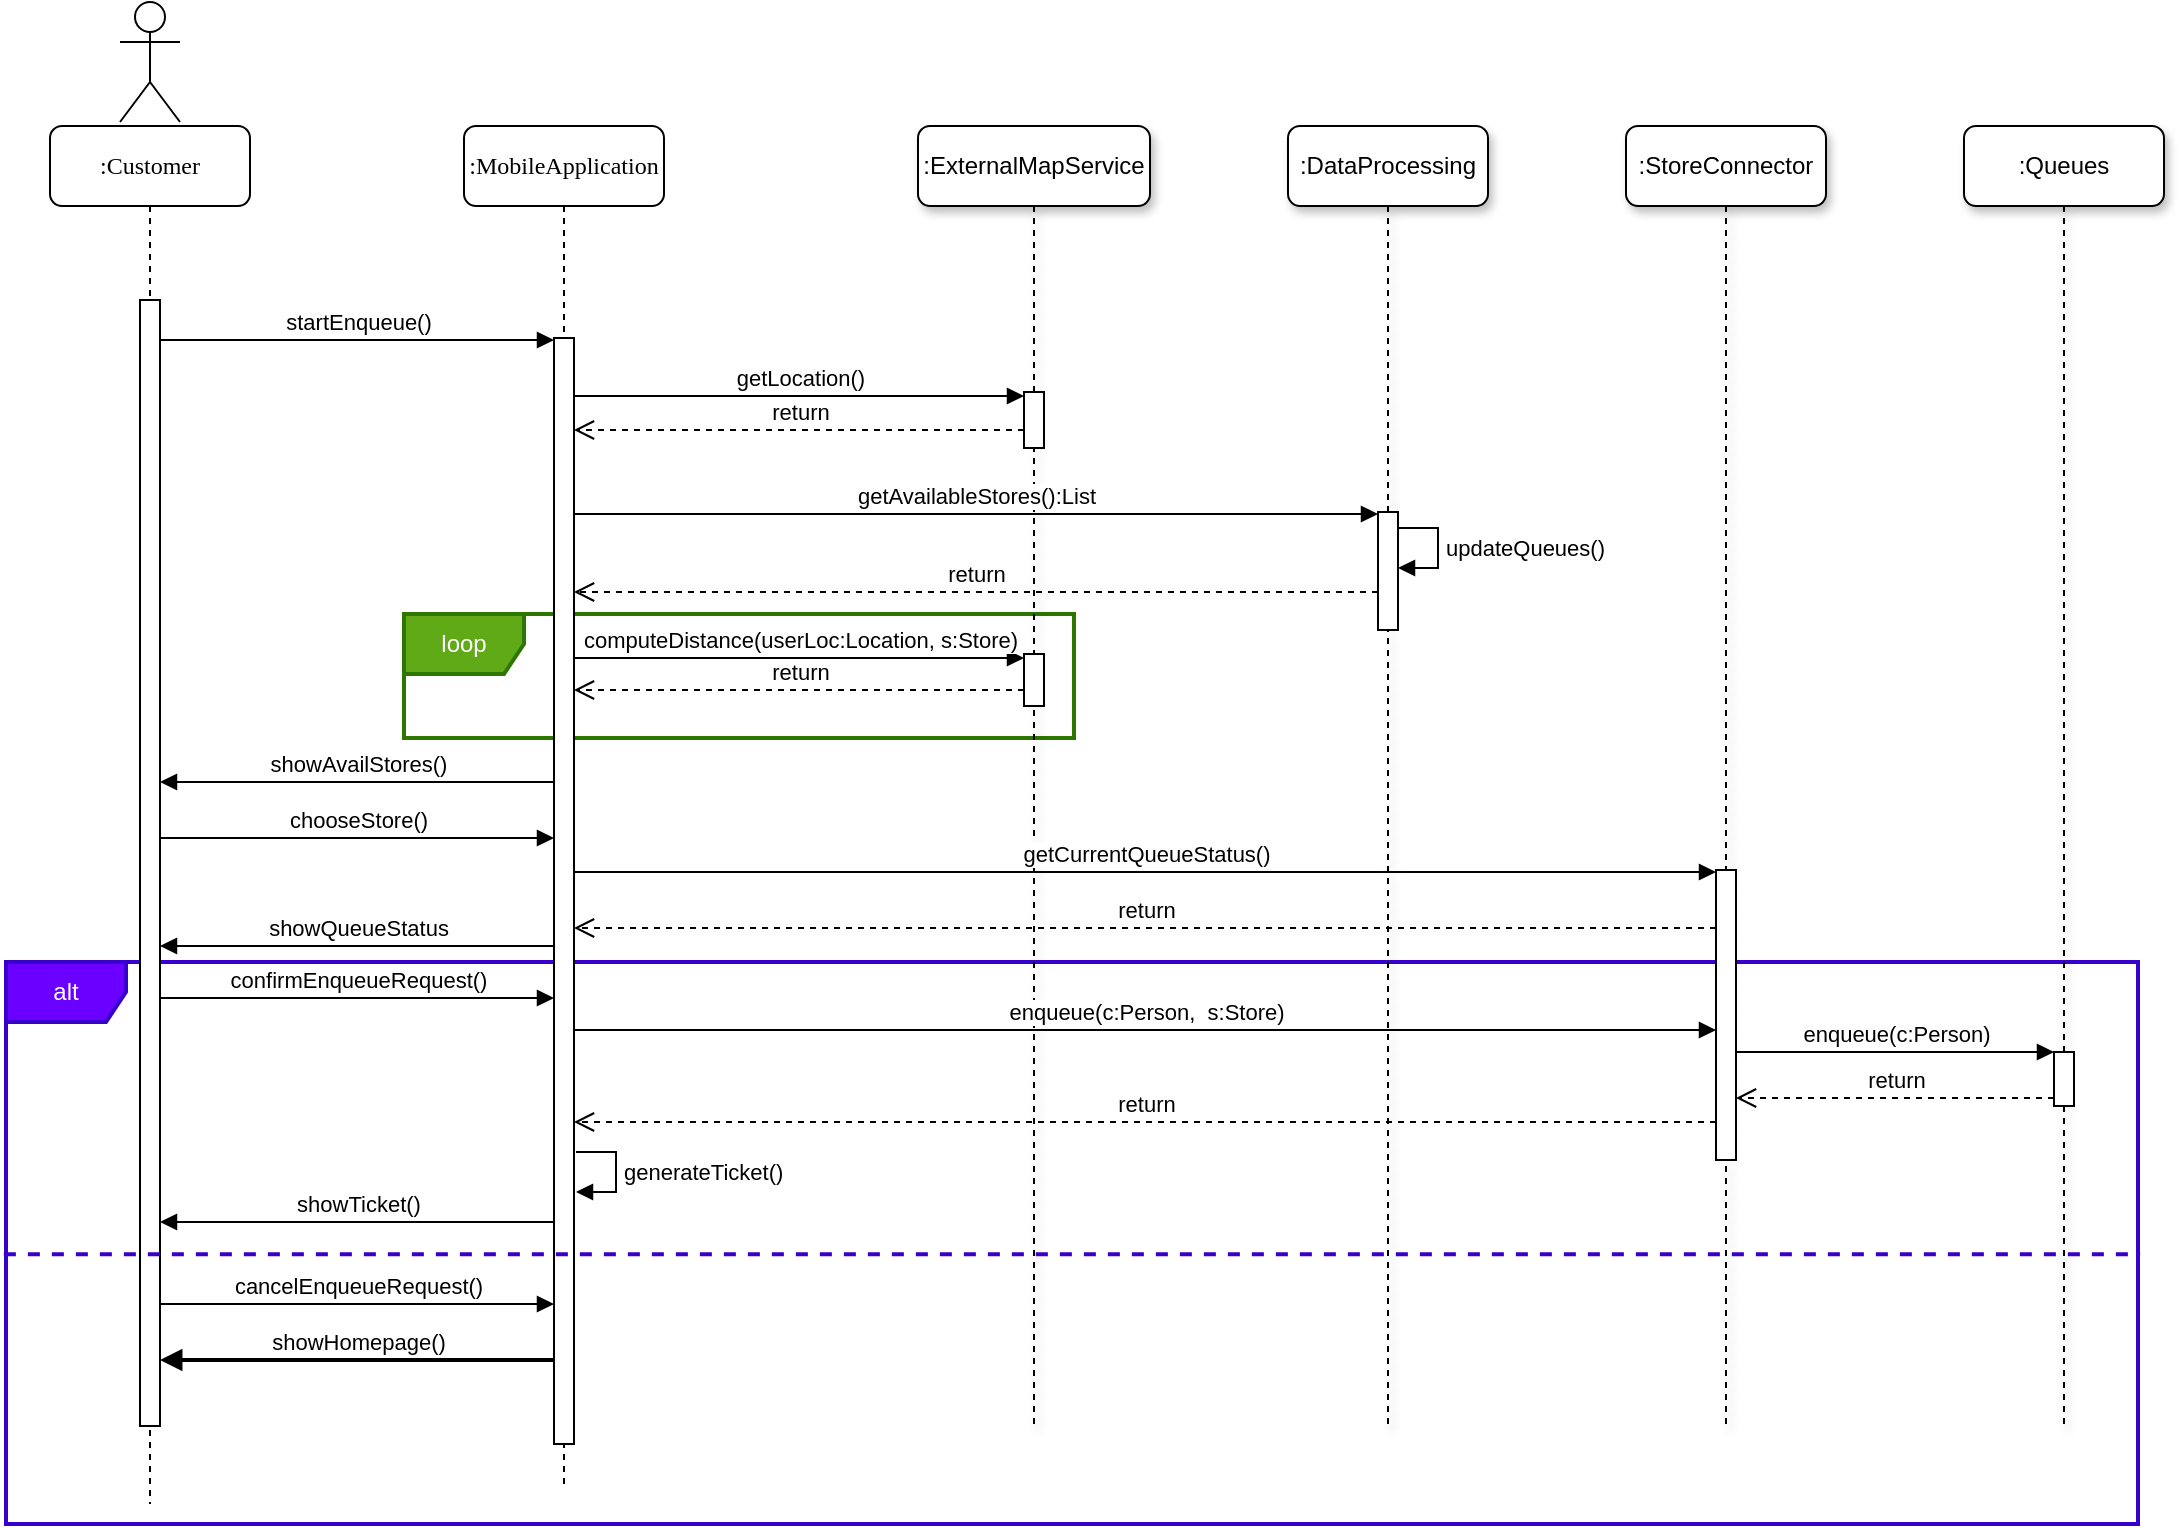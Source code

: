<mxfile version="14.1.8" type="device"><diagram name="Page-1" id="13e1069c-82ec-6db2-03f1-153e76fe0fe0"><mxGraphModel dx="1422" dy="828" grid="0" gridSize="10" guides="1" tooltips="1" connect="1" arrows="1" fold="1" page="1" pageScale="1" pageWidth="1100" pageHeight="850" background="none" math="0" shadow="0"><root><mxCell id="0"/><mxCell id="1" parent="0"/><mxCell id="lIzOskPbsVTF9RIAqZBn-39" value="alt" style="shape=umlFrame;whiteSpace=wrap;html=1;fillColor=#6a00ff;strokeColor=#3700CC;fontColor=#ffffff;strokeWidth=2;" vertex="1" parent="1"><mxGeometry x="13" y="496" width="1066" height="281" as="geometry"/></mxCell><mxCell id="lIzOskPbsVTF9RIAqZBn-18" value="loop" style="shape=umlFrame;whiteSpace=wrap;html=1;fillColor=#60a917;strokeColor=#2D7600;fontColor=#ffffff;strokeWidth=2;" vertex="1" parent="1"><mxGeometry x="212" y="322" width="335" height="62" as="geometry"/></mxCell><mxCell id="7baba1c4bc27f4b0-2" value=":MobileApplication" style="shape=umlLifeline;perimeter=lifelinePerimeter;whiteSpace=wrap;html=1;container=1;collapsible=0;recursiveResize=0;outlineConnect=0;rounded=1;shadow=0;comic=0;labelBackgroundColor=none;strokeWidth=1;fontFamily=Verdana;fontSize=12;align=center;" parent="1" vertex="1"><mxGeometry x="242" y="78" width="100" height="682" as="geometry"/></mxCell><mxCell id="7baba1c4bc27f4b0-10" value="" style="html=1;points=[];perimeter=orthogonalPerimeter;rounded=0;shadow=0;comic=0;labelBackgroundColor=none;strokeWidth=1;fontFamily=Verdana;fontSize=12;align=center;" parent="7baba1c4bc27f4b0-2" vertex="1"><mxGeometry x="45" y="106" width="10" height="553" as="geometry"/></mxCell><mxCell id="7baba1c4bc27f4b0-8" value=":Customer" style="shape=umlLifeline;perimeter=lifelinePerimeter;whiteSpace=wrap;html=1;container=1;collapsible=0;recursiveResize=0;outlineConnect=0;rounded=1;shadow=0;comic=0;labelBackgroundColor=none;strokeWidth=1;fontFamily=Verdana;fontSize=12;align=center;" parent="1" vertex="1"><mxGeometry x="35" y="78" width="100" height="689" as="geometry"/></mxCell><mxCell id="7baba1c4bc27f4b0-9" value="" style="html=1;points=[];perimeter=orthogonalPerimeter;rounded=0;shadow=0;comic=0;labelBackgroundColor=none;strokeWidth=1;fontFamily=Verdana;fontSize=12;align=center;" parent="7baba1c4bc27f4b0-8" vertex="1"><mxGeometry x="45" y="87" width="10" height="563" as="geometry"/></mxCell><mxCell id="Qy9FHdCzN2HbcOrQwQrR-1" value="" style="shape=umlActor;verticalLabelPosition=bottom;verticalAlign=top;html=1;" parent="1" vertex="1"><mxGeometry x="70" y="16" width="30" height="60" as="geometry"/></mxCell><mxCell id="Qy9FHdCzN2HbcOrQwQrR-16" value=":DataProcessing" style="shape=umlLifeline;perimeter=lifelinePerimeter;whiteSpace=wrap;html=1;container=1;collapsible=0;recursiveResize=0;outlineConnect=0;rounded=1;shadow=1;glass=0;sketch=0;" parent="1" vertex="1"><mxGeometry x="654" y="78" width="100" height="650" as="geometry"/></mxCell><mxCell id="lIzOskPbsVTF9RIAqZBn-16" value="" style="html=1;points=[];perimeter=orthogonalPerimeter;" vertex="1" parent="Qy9FHdCzN2HbcOrQwQrR-16"><mxGeometry x="45" y="193" width="10" height="59" as="geometry"/></mxCell><mxCell id="lIzOskPbsVTF9RIAqZBn-31" value="updateQueues()" style="edgeStyle=orthogonalEdgeStyle;html=1;align=left;spacingLeft=2;endArrow=block;rounded=0;entryX=1;entryY=0;" edge="1" parent="Qy9FHdCzN2HbcOrQwQrR-16" source="lIzOskPbsVTF9RIAqZBn-16"><mxGeometry relative="1" as="geometry"><mxPoint x="50" y="201" as="sourcePoint"/><Array as="points"><mxPoint x="75" y="201"/><mxPoint x="75" y="221"/></Array><mxPoint x="55" y="221" as="targetPoint"/></mxGeometry></mxCell><mxCell id="Qy9FHdCzN2HbcOrQwQrR-18" value=":StoreConnector" style="shape=umlLifeline;perimeter=lifelinePerimeter;whiteSpace=wrap;html=1;container=1;collapsible=0;recursiveResize=0;outlineConnect=0;rounded=1;shadow=1;glass=0;sketch=0;" parent="1" vertex="1"><mxGeometry x="823" y="78" width="100" height="651" as="geometry"/></mxCell><mxCell id="lIzOskPbsVTF9RIAqZBn-33" value="" style="html=1;points=[];perimeter=orthogonalPerimeter;" vertex="1" parent="Qy9FHdCzN2HbcOrQwQrR-18"><mxGeometry x="45" y="372" width="10" height="145" as="geometry"/></mxCell><mxCell id="lIzOskPbsVTF9RIAqZBn-3" value="startEnqueue()" style="html=1;verticalAlign=bottom;endArrow=block;" edge="1" parent="1" source="7baba1c4bc27f4b0-9" target="7baba1c4bc27f4b0-10"><mxGeometry width="80" relative="1" as="geometry"><mxPoint x="444" y="368" as="sourcePoint"/><mxPoint x="524" y="368" as="targetPoint"/><Array as="points"><mxPoint x="265" y="185"/></Array></mxGeometry></mxCell><mxCell id="lIzOskPbsVTF9RIAqZBn-8" value=":Queues" style="shape=umlLifeline;perimeter=lifelinePerimeter;whiteSpace=wrap;html=1;container=1;collapsible=0;recursiveResize=0;outlineConnect=0;rounded=1;shadow=1;glass=0;sketch=0;" vertex="1" parent="1"><mxGeometry x="992" y="78" width="100" height="650" as="geometry"/></mxCell><mxCell id="lIzOskPbsVTF9RIAqZBn-34" value="" style="html=1;points=[];perimeter=orthogonalPerimeter;" vertex="1" parent="lIzOskPbsVTF9RIAqZBn-8"><mxGeometry x="45" y="463" width="10" height="27" as="geometry"/></mxCell><mxCell id="lIzOskPbsVTF9RIAqZBn-9" value=":ExternalMapService" style="shape=umlLifeline;perimeter=lifelinePerimeter;whiteSpace=wrap;html=1;container=1;collapsible=0;recursiveResize=0;outlineConnect=0;rounded=1;shadow=1;glass=0;sketch=0;" vertex="1" parent="1"><mxGeometry x="469" y="78" width="116" height="650" as="geometry"/></mxCell><mxCell id="lIzOskPbsVTF9RIAqZBn-12" value="" style="html=1;points=[];perimeter=orthogonalPerimeter;" vertex="1" parent="lIzOskPbsVTF9RIAqZBn-9"><mxGeometry x="53" y="133" width="10" height="28" as="geometry"/></mxCell><mxCell id="lIzOskPbsVTF9RIAqZBn-19" value="" style="html=1;points=[];perimeter=orthogonalPerimeter;" vertex="1" parent="lIzOskPbsVTF9RIAqZBn-9"><mxGeometry x="53" y="264" width="10" height="26" as="geometry"/></mxCell><mxCell id="lIzOskPbsVTF9RIAqZBn-10" value="showAvailStores()" style="html=1;verticalAlign=bottom;endArrow=block;" edge="1" parent="1" source="7baba1c4bc27f4b0-10" target="7baba1c4bc27f4b0-9"><mxGeometry width="80" relative="1" as="geometry"><mxPoint x="154" y="235" as="sourcePoint"/><mxPoint x="234" y="235" as="targetPoint"/><Array as="points"><mxPoint x="197" y="406"/></Array></mxGeometry></mxCell><mxCell id="lIzOskPbsVTF9RIAqZBn-13" value="getLocation()" style="html=1;verticalAlign=bottom;endArrow=block;" edge="1" parent="1" source="7baba1c4bc27f4b0-10" target="lIzOskPbsVTF9RIAqZBn-12"><mxGeometry width="80" relative="1" as="geometry"><mxPoint x="521" y="370" as="sourcePoint"/><mxPoint x="601" y="370" as="targetPoint"/><Array as="points"><mxPoint x="389" y="213"/></Array></mxGeometry></mxCell><mxCell id="lIzOskPbsVTF9RIAqZBn-14" value="return" style="html=1;verticalAlign=bottom;endArrow=open;dashed=1;endSize=8;" edge="1" parent="1" source="lIzOskPbsVTF9RIAqZBn-12" target="7baba1c4bc27f4b0-10"><mxGeometry relative="1" as="geometry"><mxPoint x="601" y="370" as="sourcePoint"/><mxPoint x="521" y="370" as="targetPoint"/><Array as="points"><mxPoint x="389" y="230"/></Array></mxGeometry></mxCell><mxCell id="lIzOskPbsVTF9RIAqZBn-15" value="getAvailableStores():List" style="html=1;verticalAlign=bottom;endArrow=block;" edge="1" parent="1" source="7baba1c4bc27f4b0-10" target="lIzOskPbsVTF9RIAqZBn-16"><mxGeometry width="80" relative="1" as="geometry"><mxPoint x="521" y="370" as="sourcePoint"/><mxPoint x="601" y="370" as="targetPoint"/><Array as="points"><mxPoint x="481" y="272"/></Array></mxGeometry></mxCell><mxCell id="lIzOskPbsVTF9RIAqZBn-17" value="return" style="html=1;verticalAlign=bottom;endArrow=open;dashed=1;endSize=8;" edge="1" parent="1" source="lIzOskPbsVTF9RIAqZBn-16" target="7baba1c4bc27f4b0-10"><mxGeometry relative="1" as="geometry"><mxPoint x="601" y="370" as="sourcePoint"/><mxPoint x="521" y="370" as="targetPoint"/><Array as="points"><mxPoint x="481" y="311"/></Array></mxGeometry></mxCell><mxCell id="lIzOskPbsVTF9RIAqZBn-23" value="computeDistance(userLoc:Location, s:Store)" style="html=1;verticalAlign=bottom;endArrow=block;" edge="1" parent="1" source="7baba1c4bc27f4b0-10" target="lIzOskPbsVTF9RIAqZBn-19"><mxGeometry width="80" relative="1" as="geometry"><mxPoint x="521" y="370" as="sourcePoint"/><mxPoint x="601" y="370" as="targetPoint"/><Array as="points"><mxPoint x="392" y="344"/></Array></mxGeometry></mxCell><mxCell id="lIzOskPbsVTF9RIAqZBn-24" value="return" style="html=1;verticalAlign=bottom;endArrow=open;dashed=1;endSize=8;" edge="1" parent="1" source="lIzOskPbsVTF9RIAqZBn-19" target="7baba1c4bc27f4b0-10"><mxGeometry relative="1" as="geometry"><mxPoint x="601" y="370" as="sourcePoint"/><mxPoint x="521" y="370" as="targetPoint"/><Array as="points"><mxPoint x="398" y="360"/></Array></mxGeometry></mxCell><mxCell id="lIzOskPbsVTF9RIAqZBn-25" value="chooseStore()" style="html=1;verticalAlign=bottom;endArrow=block;" edge="1" parent="1" source="7baba1c4bc27f4b0-9" target="7baba1c4bc27f4b0-10"><mxGeometry width="80" relative="1" as="geometry"><mxPoint x="521" y="413" as="sourcePoint"/><mxPoint x="601" y="413" as="targetPoint"/><Array as="points"><mxPoint x="188" y="434"/></Array></mxGeometry></mxCell><mxCell id="lIzOskPbsVTF9RIAqZBn-32" value="enqueue(c:Person,&amp;nbsp; s:Store)" style="html=1;verticalAlign=bottom;endArrow=block;" edge="1" parent="1" source="7baba1c4bc27f4b0-10" target="lIzOskPbsVTF9RIAqZBn-33"><mxGeometry width="80" relative="1" as="geometry"><mxPoint x="297" y="448" as="sourcePoint"/><mxPoint x="804" y="454" as="targetPoint"/><Array as="points"><mxPoint x="581" y="530"/></Array></mxGeometry></mxCell><mxCell id="lIzOskPbsVTF9RIAqZBn-35" value="enqueue(c:Person)" style="html=1;verticalAlign=bottom;endArrow=block;" edge="1" parent="1" source="lIzOskPbsVTF9RIAqZBn-33" target="lIzOskPbsVTF9RIAqZBn-34"><mxGeometry width="80" relative="1" as="geometry"><mxPoint x="521" y="360" as="sourcePoint"/><mxPoint x="601" y="360" as="targetPoint"/><Array as="points"/></mxGeometry></mxCell><mxCell id="lIzOskPbsVTF9RIAqZBn-36" value="getCurrentQueueStatus()" style="html=1;verticalAlign=bottom;endArrow=block;" edge="1" parent="1" source="7baba1c4bc27f4b0-10" target="lIzOskPbsVTF9RIAqZBn-33"><mxGeometry width="80" relative="1" as="geometry"><mxPoint x="521" y="360" as="sourcePoint"/><mxPoint x="601" y="360" as="targetPoint"/><Array as="points"><mxPoint x="581" y="451"/></Array></mxGeometry></mxCell><mxCell id="lIzOskPbsVTF9RIAqZBn-37" value="return" style="html=1;verticalAlign=bottom;endArrow=open;dashed=1;endSize=8;" edge="1" parent="1" source="lIzOskPbsVTF9RIAqZBn-33" target="7baba1c4bc27f4b0-10"><mxGeometry relative="1" as="geometry"><mxPoint x="601" y="360" as="sourcePoint"/><mxPoint x="521" y="360" as="targetPoint"/><Array as="points"><mxPoint x="582" y="479"/></Array></mxGeometry></mxCell><mxCell id="lIzOskPbsVTF9RIAqZBn-38" value="showQueueStatus" style="html=1;verticalAlign=bottom;endArrow=block;" edge="1" parent="1" source="7baba1c4bc27f4b0-10" target="7baba1c4bc27f4b0-9"><mxGeometry width="80" relative="1" as="geometry"><mxPoint x="521" y="360" as="sourcePoint"/><mxPoint x="601" y="360" as="targetPoint"/><Array as="points"><mxPoint x="179" y="488"/></Array></mxGeometry></mxCell><mxCell id="lIzOskPbsVTF9RIAqZBn-40" value="return" style="html=1;verticalAlign=bottom;endArrow=open;dashed=1;endSize=8;" edge="1" parent="1" source="lIzOskPbsVTF9RIAqZBn-34" target="lIzOskPbsVTF9RIAqZBn-33"><mxGeometry relative="1" as="geometry"><mxPoint x="601" y="519" as="sourcePoint"/><mxPoint x="521" y="519" as="targetPoint"/><Array as="points"><mxPoint x="964" y="564"/></Array></mxGeometry></mxCell><mxCell id="lIzOskPbsVTF9RIAqZBn-41" value="return" style="html=1;verticalAlign=bottom;endArrow=open;dashed=1;endSize=8;" edge="1" parent="1" source="lIzOskPbsVTF9RIAqZBn-33" target="7baba1c4bc27f4b0-10"><mxGeometry relative="1" as="geometry"><mxPoint x="601" y="519" as="sourcePoint"/><mxPoint x="521" y="519" as="targetPoint"/><Array as="points"><mxPoint x="585" y="576"/></Array></mxGeometry></mxCell><mxCell id="lIzOskPbsVTF9RIAqZBn-42" value="generateTicket()" style="edgeStyle=orthogonalEdgeStyle;html=1;align=left;spacingLeft=2;endArrow=block;rounded=0;entryX=1;entryY=0;" edge="1" parent="1"><mxGeometry relative="1" as="geometry"><mxPoint x="298" y="591" as="sourcePoint"/><Array as="points"><mxPoint x="318" y="591"/><mxPoint x="318" y="611"/></Array><mxPoint x="298" y="611" as="targetPoint"/></mxGeometry></mxCell><mxCell id="lIzOskPbsVTF9RIAqZBn-44" value="confirmEnqueueRequest()" style="html=1;verticalAlign=bottom;endArrow=block;" edge="1" parent="1" source="7baba1c4bc27f4b0-9" target="7baba1c4bc27f4b0-10"><mxGeometry width="80" relative="1" as="geometry"><mxPoint x="521" y="519" as="sourcePoint"/><mxPoint x="601" y="519" as="targetPoint"/><Array as="points"><mxPoint x="190" y="514"/></Array></mxGeometry></mxCell><mxCell id="lIzOskPbsVTF9RIAqZBn-46" value="showTicket()" style="html=1;verticalAlign=bottom;endArrow=block;" edge="1" parent="1" source="7baba1c4bc27f4b0-10" target="7baba1c4bc27f4b0-9"><mxGeometry width="80" relative="1" as="geometry"><mxPoint x="521" y="519" as="sourcePoint"/><mxPoint x="601" y="519" as="targetPoint"/><Array as="points"><mxPoint x="192" y="626"/></Array></mxGeometry></mxCell><mxCell id="lIzOskPbsVTF9RIAqZBn-47" value="cancelEnqueueRequest()" style="html=1;verticalAlign=bottom;endArrow=block;" edge="1" parent="1" source="7baba1c4bc27f4b0-9" target="7baba1c4bc27f4b0-10"><mxGeometry width="80" relative="1" as="geometry"><mxPoint x="521" y="413" as="sourcePoint"/><mxPoint x="601" y="413" as="targetPoint"/><Array as="points"><mxPoint x="202" y="667"/></Array></mxGeometry></mxCell><mxCell id="lIzOskPbsVTF9RIAqZBn-51" value="" style="endArrow=none;dashed=1;html=1;exitX=-0.001;exitY=0.52;exitDx=0;exitDy=0;exitPerimeter=0;fillColor=#6a00ff;strokeColor=#3700CC;strokeWidth=2;entryX=1.001;entryY=0.52;entryDx=0;entryDy=0;entryPerimeter=0;" edge="1" parent="1" source="lIzOskPbsVTF9RIAqZBn-39" target="lIzOskPbsVTF9RIAqZBn-39"><mxGeometry width="50" height="50" relative="1" as="geometry"><mxPoint x="524" y="544" as="sourcePoint"/><mxPoint x="1072" y="639" as="targetPoint"/><Array as="points"/></mxGeometry></mxCell><mxCell id="lIzOskPbsVTF9RIAqZBn-52" value="showHomepage()" style="html=1;verticalAlign=bottom;endArrow=block;strokeWidth=2;" edge="1" parent="1" source="7baba1c4bc27f4b0-10" target="7baba1c4bc27f4b0-9"><mxGeometry width="80" relative="1" as="geometry"><mxPoint x="509" y="466" as="sourcePoint"/><mxPoint x="589" y="466" as="targetPoint"/><Array as="points"><mxPoint x="192" y="695"/></Array></mxGeometry></mxCell></root></mxGraphModel></diagram></mxfile>